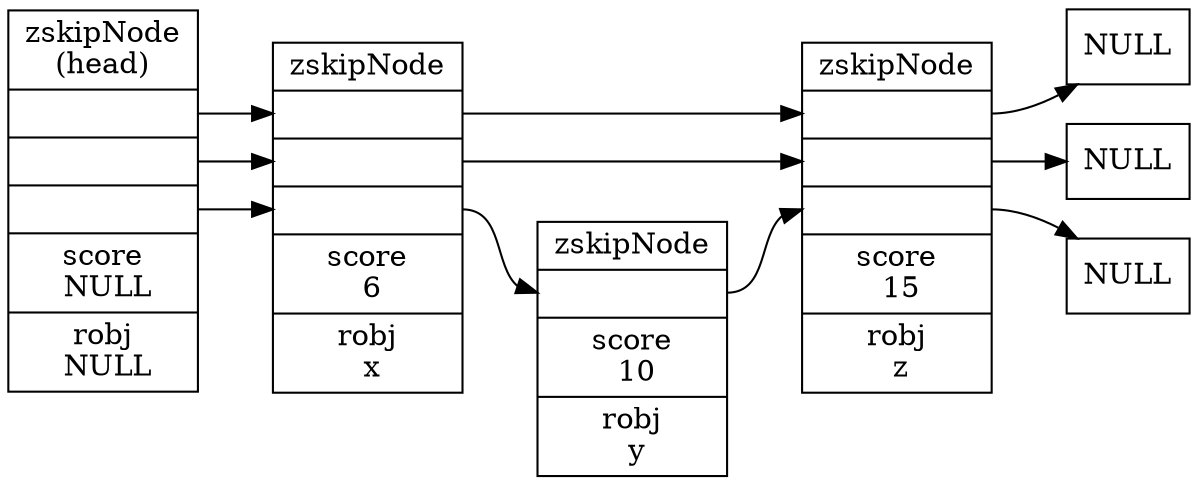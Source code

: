 digraph zset {
    rankdir = LR;
    node [shape = record];

    skiplist [label ="<head>zskipNode\n(head) |<3> |<2> |<1> |<score>score\n NULL |<robj>robj\n NULL"];
    six [label = "<head>zskipNode |<3> |<2> |<1> |<score>score\n 6 |<robj>robj\n x"];
    ten [label = "<head>zskipNode | <1> |<score>score\n 10 |<robj>robj\n y"];
    fiften [label = "<head>zskipNode |<3> |<2> |<1> |<score>score\n 15 |<robj>robj\n z"];

    skiplist:3 -> six:3; 
    skiplist:2 -> six:2;
    skiplist:1 -> six:1;
    six:1 -> ten:1;
    six:2 -> fiften:2;
    six:3 -> fiften:3;
    ten:1 -> fiften:1;

    null_1 [label = "NULL"];
    null_2 [label = "NULL"];
    null_3 [label = "NULL"];

    fiften:1 -> null_1;
    fiften:2 -> null_2;
    fiften:3 -> null_3;

}
